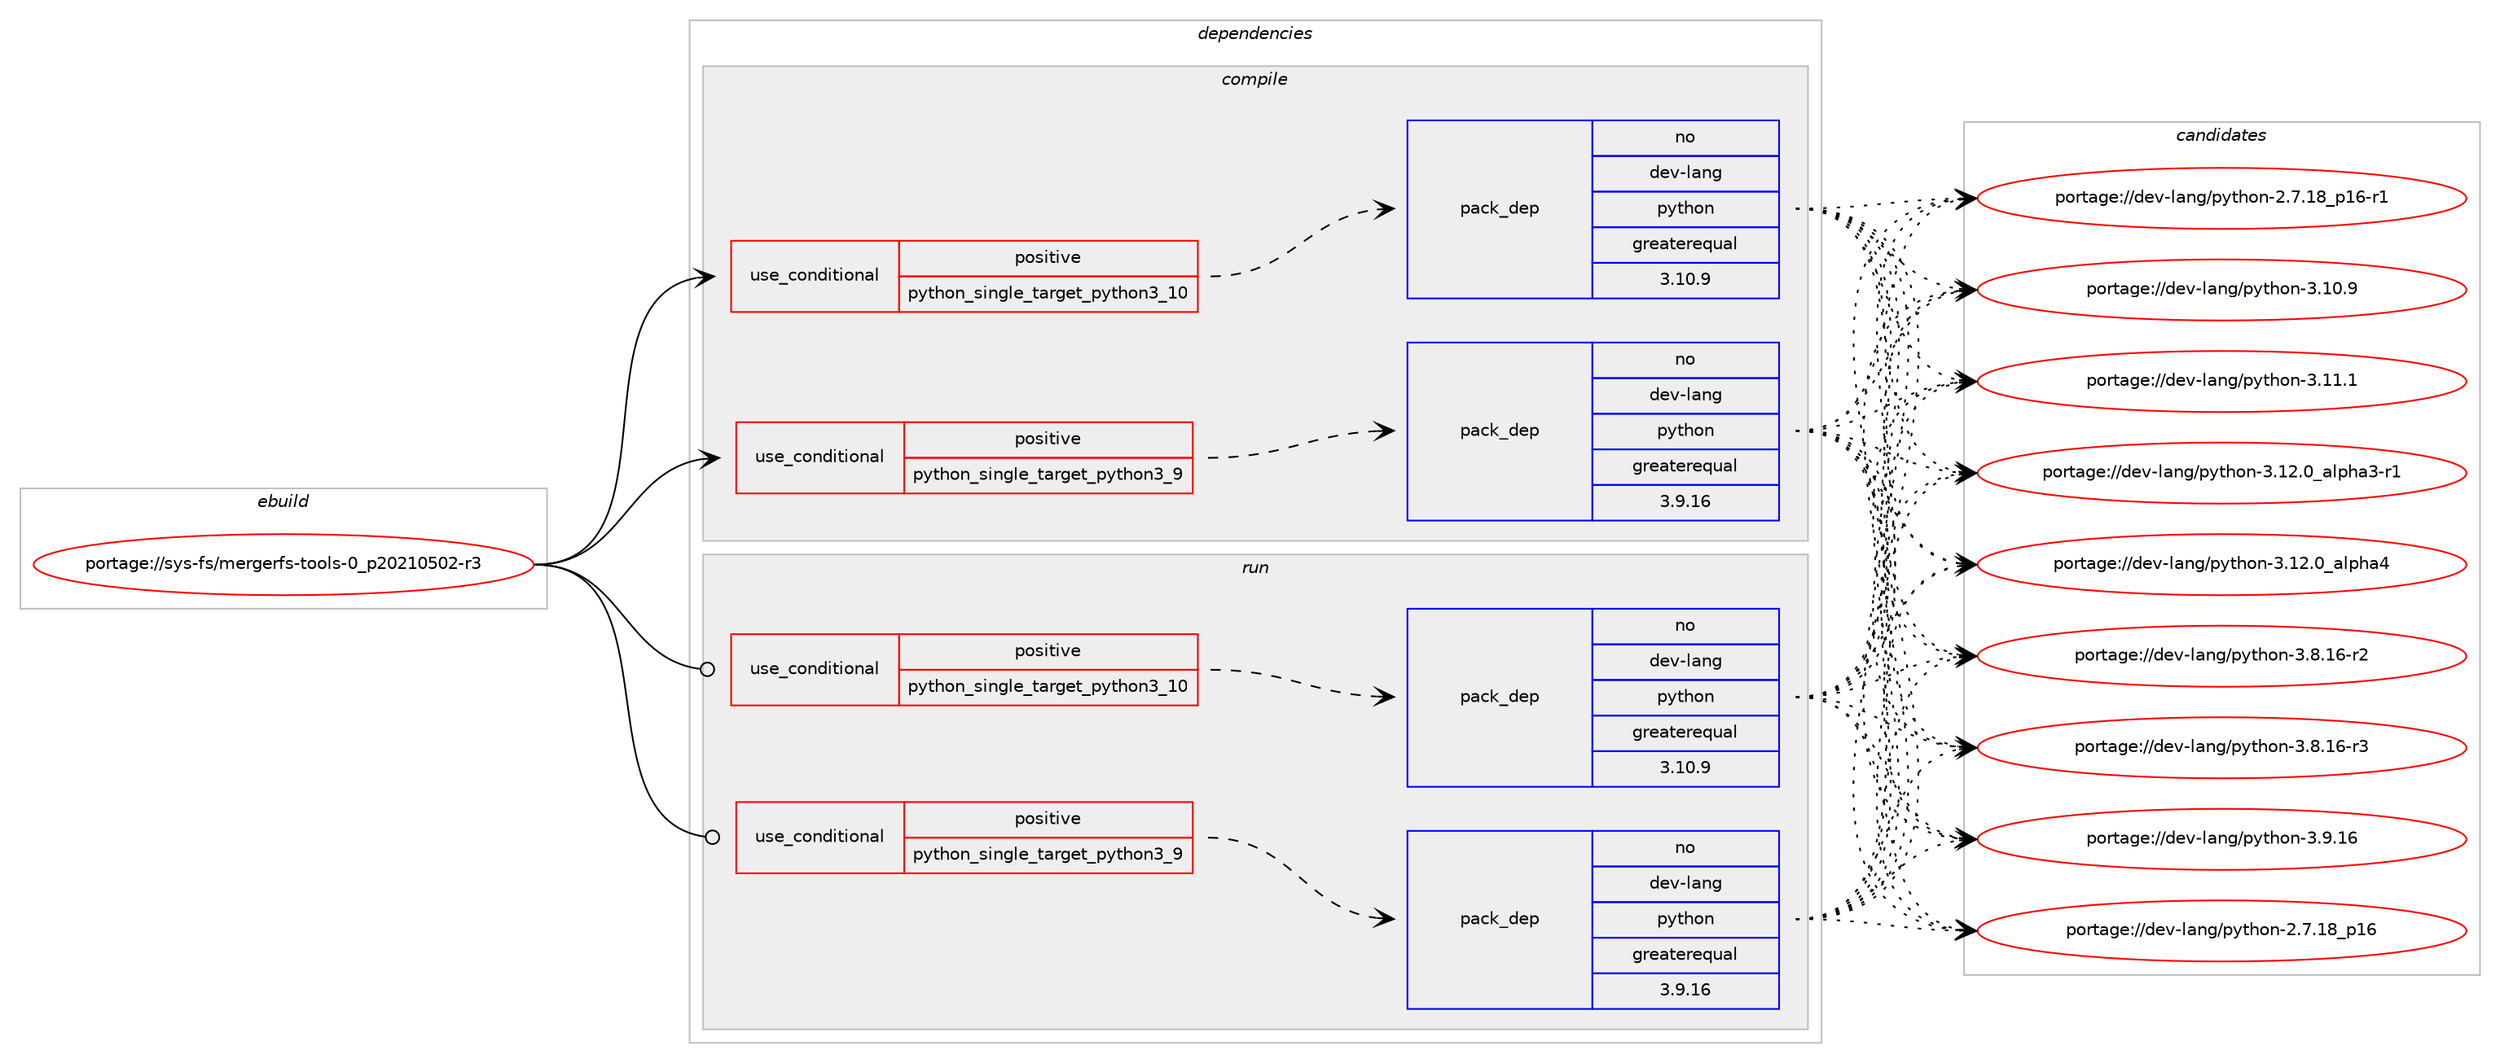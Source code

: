 digraph prolog {

# *************
# Graph options
# *************

newrank=true;
concentrate=true;
compound=true;
graph [rankdir=LR,fontname=Helvetica,fontsize=10,ranksep=1.5];#, ranksep=2.5, nodesep=0.2];
edge  [arrowhead=vee];
node  [fontname=Helvetica,fontsize=10];

# **********
# The ebuild
# **********

subgraph cluster_leftcol {
color=gray;
rank=same;
label=<<i>ebuild</i>>;
id [label="portage://sys-fs/mergerfs-tools-0_p20210502-r3", color=red, width=4, href="../sys-fs/mergerfs-tools-0_p20210502-r3.svg"];
}

# ****************
# The dependencies
# ****************

subgraph cluster_midcol {
color=gray;
label=<<i>dependencies</i>>;
subgraph cluster_compile {
fillcolor="#eeeeee";
style=filled;
label=<<i>compile</i>>;
subgraph cond6113 {
dependency9533 [label=<<TABLE BORDER="0" CELLBORDER="1" CELLSPACING="0" CELLPADDING="4"><TR><TD ROWSPAN="3" CELLPADDING="10">use_conditional</TD></TR><TR><TD>positive</TD></TR><TR><TD>python_single_target_python3_10</TD></TR></TABLE>>, shape=none, color=red];
subgraph pack3340 {
dependency9534 [label=<<TABLE BORDER="0" CELLBORDER="1" CELLSPACING="0" CELLPADDING="4" WIDTH="220"><TR><TD ROWSPAN="6" CELLPADDING="30">pack_dep</TD></TR><TR><TD WIDTH="110">no</TD></TR><TR><TD>dev-lang</TD></TR><TR><TD>python</TD></TR><TR><TD>greaterequal</TD></TR><TR><TD>3.10.9</TD></TR></TABLE>>, shape=none, color=blue];
}
dependency9533:e -> dependency9534:w [weight=20,style="dashed",arrowhead="vee"];
}
id:e -> dependency9533:w [weight=20,style="solid",arrowhead="vee"];
subgraph cond6114 {
dependency9535 [label=<<TABLE BORDER="0" CELLBORDER="1" CELLSPACING="0" CELLPADDING="4"><TR><TD ROWSPAN="3" CELLPADDING="10">use_conditional</TD></TR><TR><TD>positive</TD></TR><TR><TD>python_single_target_python3_9</TD></TR></TABLE>>, shape=none, color=red];
subgraph pack3341 {
dependency9536 [label=<<TABLE BORDER="0" CELLBORDER="1" CELLSPACING="0" CELLPADDING="4" WIDTH="220"><TR><TD ROWSPAN="6" CELLPADDING="30">pack_dep</TD></TR><TR><TD WIDTH="110">no</TD></TR><TR><TD>dev-lang</TD></TR><TR><TD>python</TD></TR><TR><TD>greaterequal</TD></TR><TR><TD>3.9.16</TD></TR></TABLE>>, shape=none, color=blue];
}
dependency9535:e -> dependency9536:w [weight=20,style="dashed",arrowhead="vee"];
}
id:e -> dependency9535:w [weight=20,style="solid",arrowhead="vee"];
}
subgraph cluster_compileandrun {
fillcolor="#eeeeee";
style=filled;
label=<<i>compile and run</i>>;
}
subgraph cluster_run {
fillcolor="#eeeeee";
style=filled;
label=<<i>run</i>>;
subgraph cond6115 {
dependency9537 [label=<<TABLE BORDER="0" CELLBORDER="1" CELLSPACING="0" CELLPADDING="4"><TR><TD ROWSPAN="3" CELLPADDING="10">use_conditional</TD></TR><TR><TD>positive</TD></TR><TR><TD>python_single_target_python3_10</TD></TR></TABLE>>, shape=none, color=red];
subgraph pack3342 {
dependency9538 [label=<<TABLE BORDER="0" CELLBORDER="1" CELLSPACING="0" CELLPADDING="4" WIDTH="220"><TR><TD ROWSPAN="6" CELLPADDING="30">pack_dep</TD></TR><TR><TD WIDTH="110">no</TD></TR><TR><TD>dev-lang</TD></TR><TR><TD>python</TD></TR><TR><TD>greaterequal</TD></TR><TR><TD>3.10.9</TD></TR></TABLE>>, shape=none, color=blue];
}
dependency9537:e -> dependency9538:w [weight=20,style="dashed",arrowhead="vee"];
}
id:e -> dependency9537:w [weight=20,style="solid",arrowhead="odot"];
subgraph cond6116 {
dependency9539 [label=<<TABLE BORDER="0" CELLBORDER="1" CELLSPACING="0" CELLPADDING="4"><TR><TD ROWSPAN="3" CELLPADDING="10">use_conditional</TD></TR><TR><TD>positive</TD></TR><TR><TD>python_single_target_python3_9</TD></TR></TABLE>>, shape=none, color=red];
subgraph pack3343 {
dependency9540 [label=<<TABLE BORDER="0" CELLBORDER="1" CELLSPACING="0" CELLPADDING="4" WIDTH="220"><TR><TD ROWSPAN="6" CELLPADDING="30">pack_dep</TD></TR><TR><TD WIDTH="110">no</TD></TR><TR><TD>dev-lang</TD></TR><TR><TD>python</TD></TR><TR><TD>greaterequal</TD></TR><TR><TD>3.9.16</TD></TR></TABLE>>, shape=none, color=blue];
}
dependency9539:e -> dependency9540:w [weight=20,style="dashed",arrowhead="vee"];
}
id:e -> dependency9539:w [weight=20,style="solid",arrowhead="odot"];
}
}

# **************
# The candidates
# **************

subgraph cluster_choices {
rank=same;
color=gray;
label=<<i>candidates</i>>;

subgraph choice3340 {
color=black;
nodesep=1;
choice10010111845108971101034711212111610411111045504655464956951124954 [label="portage://dev-lang/python-2.7.18_p16", color=red, width=4,href="../dev-lang/python-2.7.18_p16.svg"];
choice100101118451089711010347112121116104111110455046554649569511249544511449 [label="portage://dev-lang/python-2.7.18_p16-r1", color=red, width=4,href="../dev-lang/python-2.7.18_p16-r1.svg"];
choice10010111845108971101034711212111610411111045514649484657 [label="portage://dev-lang/python-3.10.9", color=red, width=4,href="../dev-lang/python-3.10.9.svg"];
choice10010111845108971101034711212111610411111045514649494649 [label="portage://dev-lang/python-3.11.1", color=red, width=4,href="../dev-lang/python-3.11.1.svg"];
choice10010111845108971101034711212111610411111045514649504648959710811210497514511449 [label="portage://dev-lang/python-3.12.0_alpha3-r1", color=red, width=4,href="../dev-lang/python-3.12.0_alpha3-r1.svg"];
choice1001011184510897110103471121211161041111104551464950464895971081121049752 [label="portage://dev-lang/python-3.12.0_alpha4", color=red, width=4,href="../dev-lang/python-3.12.0_alpha4.svg"];
choice100101118451089711010347112121116104111110455146564649544511450 [label="portage://dev-lang/python-3.8.16-r2", color=red, width=4,href="../dev-lang/python-3.8.16-r2.svg"];
choice100101118451089711010347112121116104111110455146564649544511451 [label="portage://dev-lang/python-3.8.16-r3", color=red, width=4,href="../dev-lang/python-3.8.16-r3.svg"];
choice10010111845108971101034711212111610411111045514657464954 [label="portage://dev-lang/python-3.9.16", color=red, width=4,href="../dev-lang/python-3.9.16.svg"];
dependency9534:e -> choice10010111845108971101034711212111610411111045504655464956951124954:w [style=dotted,weight="100"];
dependency9534:e -> choice100101118451089711010347112121116104111110455046554649569511249544511449:w [style=dotted,weight="100"];
dependency9534:e -> choice10010111845108971101034711212111610411111045514649484657:w [style=dotted,weight="100"];
dependency9534:e -> choice10010111845108971101034711212111610411111045514649494649:w [style=dotted,weight="100"];
dependency9534:e -> choice10010111845108971101034711212111610411111045514649504648959710811210497514511449:w [style=dotted,weight="100"];
dependency9534:e -> choice1001011184510897110103471121211161041111104551464950464895971081121049752:w [style=dotted,weight="100"];
dependency9534:e -> choice100101118451089711010347112121116104111110455146564649544511450:w [style=dotted,weight="100"];
dependency9534:e -> choice100101118451089711010347112121116104111110455146564649544511451:w [style=dotted,weight="100"];
dependency9534:e -> choice10010111845108971101034711212111610411111045514657464954:w [style=dotted,weight="100"];
}
subgraph choice3341 {
color=black;
nodesep=1;
choice10010111845108971101034711212111610411111045504655464956951124954 [label="portage://dev-lang/python-2.7.18_p16", color=red, width=4,href="../dev-lang/python-2.7.18_p16.svg"];
choice100101118451089711010347112121116104111110455046554649569511249544511449 [label="portage://dev-lang/python-2.7.18_p16-r1", color=red, width=4,href="../dev-lang/python-2.7.18_p16-r1.svg"];
choice10010111845108971101034711212111610411111045514649484657 [label="portage://dev-lang/python-3.10.9", color=red, width=4,href="../dev-lang/python-3.10.9.svg"];
choice10010111845108971101034711212111610411111045514649494649 [label="portage://dev-lang/python-3.11.1", color=red, width=4,href="../dev-lang/python-3.11.1.svg"];
choice10010111845108971101034711212111610411111045514649504648959710811210497514511449 [label="portage://dev-lang/python-3.12.0_alpha3-r1", color=red, width=4,href="../dev-lang/python-3.12.0_alpha3-r1.svg"];
choice1001011184510897110103471121211161041111104551464950464895971081121049752 [label="portage://dev-lang/python-3.12.0_alpha4", color=red, width=4,href="../dev-lang/python-3.12.0_alpha4.svg"];
choice100101118451089711010347112121116104111110455146564649544511450 [label="portage://dev-lang/python-3.8.16-r2", color=red, width=4,href="../dev-lang/python-3.8.16-r2.svg"];
choice100101118451089711010347112121116104111110455146564649544511451 [label="portage://dev-lang/python-3.8.16-r3", color=red, width=4,href="../dev-lang/python-3.8.16-r3.svg"];
choice10010111845108971101034711212111610411111045514657464954 [label="portage://dev-lang/python-3.9.16", color=red, width=4,href="../dev-lang/python-3.9.16.svg"];
dependency9536:e -> choice10010111845108971101034711212111610411111045504655464956951124954:w [style=dotted,weight="100"];
dependency9536:e -> choice100101118451089711010347112121116104111110455046554649569511249544511449:w [style=dotted,weight="100"];
dependency9536:e -> choice10010111845108971101034711212111610411111045514649484657:w [style=dotted,weight="100"];
dependency9536:e -> choice10010111845108971101034711212111610411111045514649494649:w [style=dotted,weight="100"];
dependency9536:e -> choice10010111845108971101034711212111610411111045514649504648959710811210497514511449:w [style=dotted,weight="100"];
dependency9536:e -> choice1001011184510897110103471121211161041111104551464950464895971081121049752:w [style=dotted,weight="100"];
dependency9536:e -> choice100101118451089711010347112121116104111110455146564649544511450:w [style=dotted,weight="100"];
dependency9536:e -> choice100101118451089711010347112121116104111110455146564649544511451:w [style=dotted,weight="100"];
dependency9536:e -> choice10010111845108971101034711212111610411111045514657464954:w [style=dotted,weight="100"];
}
subgraph choice3342 {
color=black;
nodesep=1;
choice10010111845108971101034711212111610411111045504655464956951124954 [label="portage://dev-lang/python-2.7.18_p16", color=red, width=4,href="../dev-lang/python-2.7.18_p16.svg"];
choice100101118451089711010347112121116104111110455046554649569511249544511449 [label="portage://dev-lang/python-2.7.18_p16-r1", color=red, width=4,href="../dev-lang/python-2.7.18_p16-r1.svg"];
choice10010111845108971101034711212111610411111045514649484657 [label="portage://dev-lang/python-3.10.9", color=red, width=4,href="../dev-lang/python-3.10.9.svg"];
choice10010111845108971101034711212111610411111045514649494649 [label="portage://dev-lang/python-3.11.1", color=red, width=4,href="../dev-lang/python-3.11.1.svg"];
choice10010111845108971101034711212111610411111045514649504648959710811210497514511449 [label="portage://dev-lang/python-3.12.0_alpha3-r1", color=red, width=4,href="../dev-lang/python-3.12.0_alpha3-r1.svg"];
choice1001011184510897110103471121211161041111104551464950464895971081121049752 [label="portage://dev-lang/python-3.12.0_alpha4", color=red, width=4,href="../dev-lang/python-3.12.0_alpha4.svg"];
choice100101118451089711010347112121116104111110455146564649544511450 [label="portage://dev-lang/python-3.8.16-r2", color=red, width=4,href="../dev-lang/python-3.8.16-r2.svg"];
choice100101118451089711010347112121116104111110455146564649544511451 [label="portage://dev-lang/python-3.8.16-r3", color=red, width=4,href="../dev-lang/python-3.8.16-r3.svg"];
choice10010111845108971101034711212111610411111045514657464954 [label="portage://dev-lang/python-3.9.16", color=red, width=4,href="../dev-lang/python-3.9.16.svg"];
dependency9538:e -> choice10010111845108971101034711212111610411111045504655464956951124954:w [style=dotted,weight="100"];
dependency9538:e -> choice100101118451089711010347112121116104111110455046554649569511249544511449:w [style=dotted,weight="100"];
dependency9538:e -> choice10010111845108971101034711212111610411111045514649484657:w [style=dotted,weight="100"];
dependency9538:e -> choice10010111845108971101034711212111610411111045514649494649:w [style=dotted,weight="100"];
dependency9538:e -> choice10010111845108971101034711212111610411111045514649504648959710811210497514511449:w [style=dotted,weight="100"];
dependency9538:e -> choice1001011184510897110103471121211161041111104551464950464895971081121049752:w [style=dotted,weight="100"];
dependency9538:e -> choice100101118451089711010347112121116104111110455146564649544511450:w [style=dotted,weight="100"];
dependency9538:e -> choice100101118451089711010347112121116104111110455146564649544511451:w [style=dotted,weight="100"];
dependency9538:e -> choice10010111845108971101034711212111610411111045514657464954:w [style=dotted,weight="100"];
}
subgraph choice3343 {
color=black;
nodesep=1;
choice10010111845108971101034711212111610411111045504655464956951124954 [label="portage://dev-lang/python-2.7.18_p16", color=red, width=4,href="../dev-lang/python-2.7.18_p16.svg"];
choice100101118451089711010347112121116104111110455046554649569511249544511449 [label="portage://dev-lang/python-2.7.18_p16-r1", color=red, width=4,href="../dev-lang/python-2.7.18_p16-r1.svg"];
choice10010111845108971101034711212111610411111045514649484657 [label="portage://dev-lang/python-3.10.9", color=red, width=4,href="../dev-lang/python-3.10.9.svg"];
choice10010111845108971101034711212111610411111045514649494649 [label="portage://dev-lang/python-3.11.1", color=red, width=4,href="../dev-lang/python-3.11.1.svg"];
choice10010111845108971101034711212111610411111045514649504648959710811210497514511449 [label="portage://dev-lang/python-3.12.0_alpha3-r1", color=red, width=4,href="../dev-lang/python-3.12.0_alpha3-r1.svg"];
choice1001011184510897110103471121211161041111104551464950464895971081121049752 [label="portage://dev-lang/python-3.12.0_alpha4", color=red, width=4,href="../dev-lang/python-3.12.0_alpha4.svg"];
choice100101118451089711010347112121116104111110455146564649544511450 [label="portage://dev-lang/python-3.8.16-r2", color=red, width=4,href="../dev-lang/python-3.8.16-r2.svg"];
choice100101118451089711010347112121116104111110455146564649544511451 [label="portage://dev-lang/python-3.8.16-r3", color=red, width=4,href="../dev-lang/python-3.8.16-r3.svg"];
choice10010111845108971101034711212111610411111045514657464954 [label="portage://dev-lang/python-3.9.16", color=red, width=4,href="../dev-lang/python-3.9.16.svg"];
dependency9540:e -> choice10010111845108971101034711212111610411111045504655464956951124954:w [style=dotted,weight="100"];
dependency9540:e -> choice100101118451089711010347112121116104111110455046554649569511249544511449:w [style=dotted,weight="100"];
dependency9540:e -> choice10010111845108971101034711212111610411111045514649484657:w [style=dotted,weight="100"];
dependency9540:e -> choice10010111845108971101034711212111610411111045514649494649:w [style=dotted,weight="100"];
dependency9540:e -> choice10010111845108971101034711212111610411111045514649504648959710811210497514511449:w [style=dotted,weight="100"];
dependency9540:e -> choice1001011184510897110103471121211161041111104551464950464895971081121049752:w [style=dotted,weight="100"];
dependency9540:e -> choice100101118451089711010347112121116104111110455146564649544511450:w [style=dotted,weight="100"];
dependency9540:e -> choice100101118451089711010347112121116104111110455146564649544511451:w [style=dotted,weight="100"];
dependency9540:e -> choice10010111845108971101034711212111610411111045514657464954:w [style=dotted,weight="100"];
}
}

}
